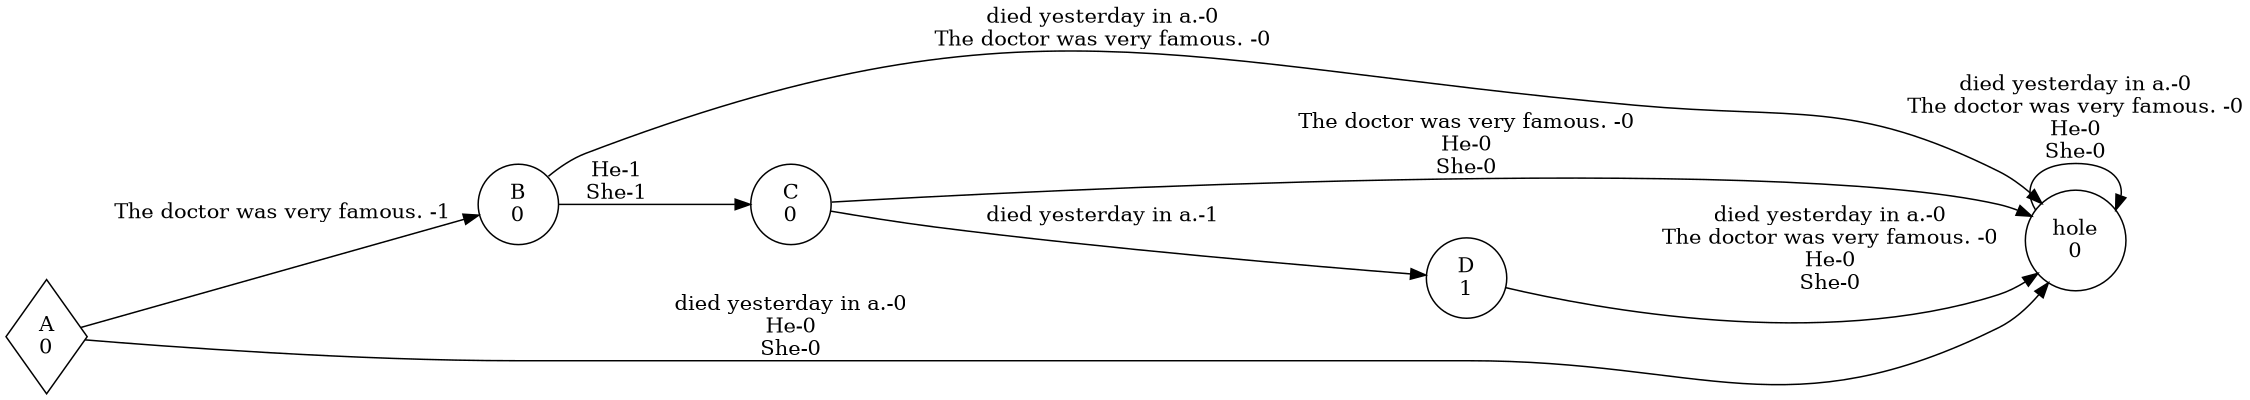 digraph weighted_automaton {
	margin=0 rankdir=LR size=15
	node [shape=circle]
	A [label="A
0" shape=diamond]
	A -> B [label="The doctor was very famous. -1"]
	A -> hole [label="died yesterday in a.-0
He-0
She-0"]
	B [label="B
0"]
	B -> C [label="He-1
She-1"]
	B -> hole [label="died yesterday in a.-0
The doctor was very famous. -0"]
	C [label="C
0"]
	C -> D [label="died yesterday in a.-1"]
	C -> hole [label="The doctor was very famous. -0
He-0
She-0"]
	D [label="D
1"]
	D -> hole [label="died yesterday in a.-0
The doctor was very famous. -0
He-0
She-0"]
	hole [label="hole
0"]
	hole -> hole [label="died yesterday in a.-0
The doctor was very famous. -0
He-0
She-0"]
}
